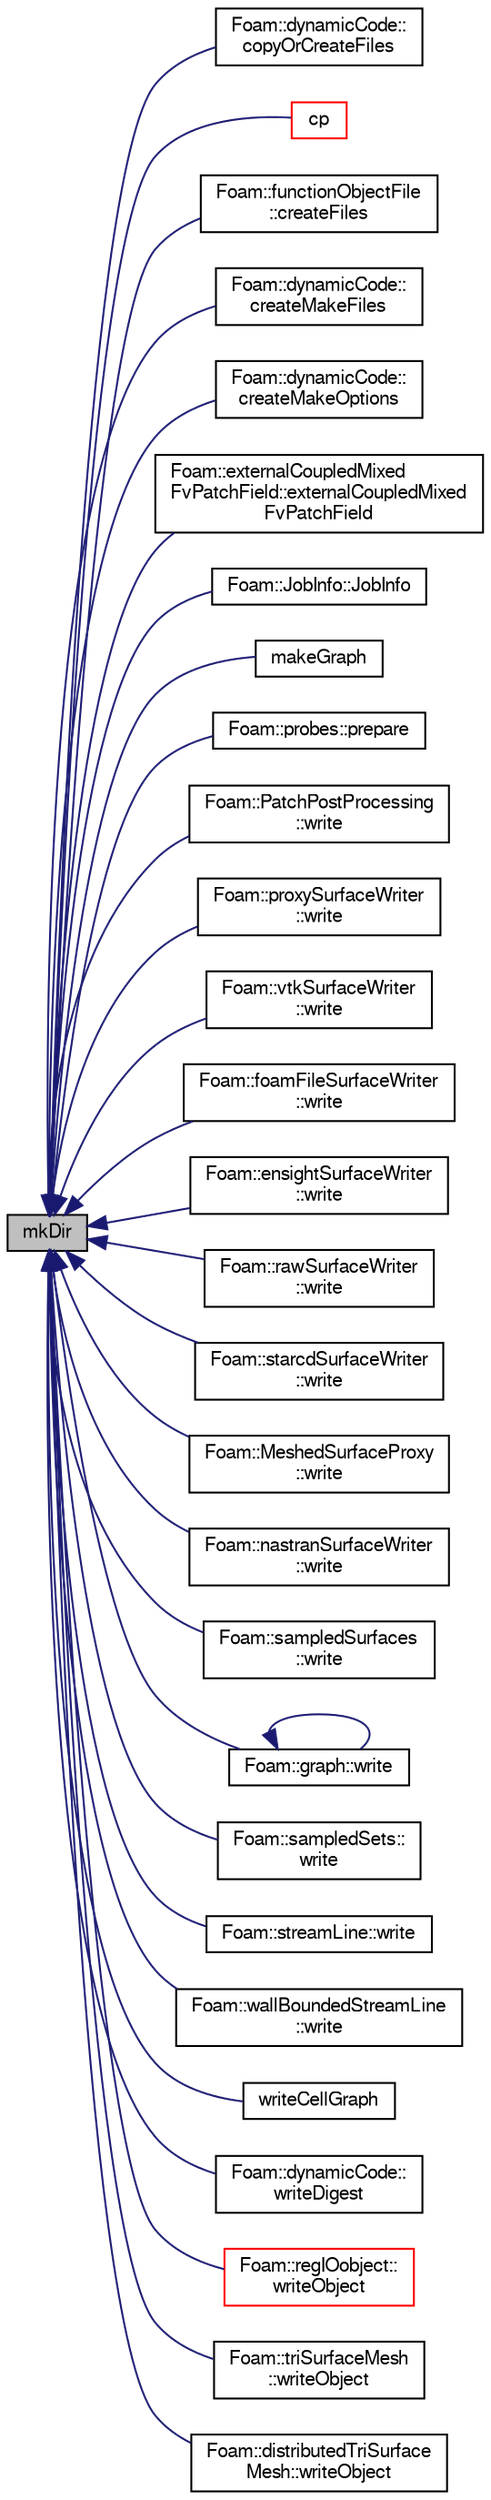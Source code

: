 digraph "mkDir"
{
  bgcolor="transparent";
  edge [fontname="FreeSans",fontsize="10",labelfontname="FreeSans",labelfontsize="10"];
  node [fontname="FreeSans",fontsize="10",shape=record];
  rankdir="LR";
  Node1 [label="mkDir",height=0.2,width=0.4,color="black", fillcolor="grey75", style="filled" fontcolor="black"];
  Node1 -> Node2 [dir="back",color="midnightblue",fontsize="10",style="solid",fontname="FreeSans"];
  Node2 [label="Foam::dynamicCode::\lcopyOrCreateFiles",height=0.2,width=0.4,color="black",URL="$a00573.html#aafdce80d9c7bfe4288158f3804c5cd53",tooltip="Copy/create files prior to compilation. "];
  Node1 -> Node3 [dir="back",color="midnightblue",fontsize="10",style="solid",fontname="FreeSans"];
  Node3 [label="cp",height=0.2,width=0.4,color="red",URL="$a10237.html#a90b626bb0848617906ac62a5570c010f",tooltip="Copy, recursively if necessary, the source to the destination. "];
  Node1 -> Node4 [dir="back",color="midnightblue",fontsize="10",style="solid",fontname="FreeSans"];
  Node4 [label="Foam::functionObjectFile\l::createFiles",height=0.2,width=0.4,color="black",URL="$a00843.html#a2d6c3afdb1f10dce6be9079532be0091",tooltip="Create the output file. "];
  Node1 -> Node5 [dir="back",color="midnightblue",fontsize="10",style="solid",fontname="FreeSans"];
  Node5 [label="Foam::dynamicCode::\lcreateMakeFiles",height=0.2,width=0.4,color="black",URL="$a00573.html#a690da8d74d70b093a7950444b2e8622d",tooltip="Copy/create Make/files prior to compilation. "];
  Node1 -> Node6 [dir="back",color="midnightblue",fontsize="10",style="solid",fontname="FreeSans"];
  Node6 [label="Foam::dynamicCode::\lcreateMakeOptions",height=0.2,width=0.4,color="black",URL="$a00573.html#a91d5b400fe8a63c9a7cbf2434c587d56",tooltip="Copy/create Make/options prior to compilation. "];
  Node1 -> Node7 [dir="back",color="midnightblue",fontsize="10",style="solid",fontname="FreeSans"];
  Node7 [label="Foam::externalCoupledMixed\lFvPatchField::externalCoupledMixed\lFvPatchField",height=0.2,width=0.4,color="black",URL="$a00684.html#aa17f0a1f20991f720081b3b219743294",tooltip="Construct from patch, internal field and dictionary. "];
  Node1 -> Node8 [dir="back",color="midnightblue",fontsize="10",style="solid",fontname="FreeSans"];
  Node8 [label="Foam::JobInfo::JobInfo",height=0.2,width=0.4,color="black",URL="$a01181.html#a37755ec761ec7d5d5d4b23a980f78097",tooltip="Construct null. "];
  Node1 -> Node9 [dir="back",color="midnightblue",fontsize="10",style="solid",fontname="FreeSans"];
  Node9 [label="makeGraph",height=0.2,width=0.4,color="black",URL="$a10237.html#aa4579306824960aa272da47319233413"];
  Node1 -> Node10 [dir="back",color="midnightblue",fontsize="10",style="solid",fontname="FreeSans"];
  Node10 [label="Foam::probes::prepare",height=0.2,width=0.4,color="black",URL="$a01918.html#a5e55cd815681cedddeb894b90ef68173",tooltip="Classify field type and Open/close file streams,. "];
  Node1 -> Node11 [dir="back",color="midnightblue",fontsize="10",style="solid",fontname="FreeSans"];
  Node11 [label="Foam::PatchPostProcessing\l::write",height=0.2,width=0.4,color="black",URL="$a01757.html#aac759501cf6c7895a70eecbef0226ae1",tooltip="Write post-processing info. "];
  Node1 -> Node12 [dir="back",color="midnightblue",fontsize="10",style="solid",fontname="FreeSans"];
  Node12 [label="Foam::proxySurfaceWriter\l::write",height=0.2,width=0.4,color="black",URL="$a01948.html#ad5913f94e1297015c7ff49f70e093fe4",tooltip="Write single surface geometry to file. "];
  Node1 -> Node13 [dir="back",color="midnightblue",fontsize="10",style="solid",fontname="FreeSans"];
  Node13 [label="Foam::vtkSurfaceWriter\l::write",height=0.2,width=0.4,color="black",URL="$a02746.html#ad5913f94e1297015c7ff49f70e093fe4",tooltip="Write single surface geometry to file. "];
  Node1 -> Node14 [dir="back",color="midnightblue",fontsize="10",style="solid",fontname="FreeSans"];
  Node14 [label="Foam::foamFileSurfaceWriter\l::write",height=0.2,width=0.4,color="black",URL="$a00826.html#ad5913f94e1297015c7ff49f70e093fe4",tooltip="Write single surface geometry to file. "];
  Node1 -> Node15 [dir="back",color="midnightblue",fontsize="10",style="solid",fontname="FreeSans"];
  Node15 [label="Foam::ensightSurfaceWriter\l::write",height=0.2,width=0.4,color="black",URL="$a00637.html#ad5913f94e1297015c7ff49f70e093fe4",tooltip="Write single surface geometry to file. "];
  Node1 -> Node16 [dir="back",color="midnightblue",fontsize="10",style="solid",fontname="FreeSans"];
  Node16 [label="Foam::rawSurfaceWriter\l::write",height=0.2,width=0.4,color="black",URL="$a02014.html#ad5913f94e1297015c7ff49f70e093fe4",tooltip="Write single surface geometry to file. "];
  Node1 -> Node17 [dir="back",color="midnightblue",fontsize="10",style="solid",fontname="FreeSans"];
  Node17 [label="Foam::starcdSurfaceWriter\l::write",height=0.2,width=0.4,color="black",URL="$a02366.html#ad5913f94e1297015c7ff49f70e093fe4",tooltip="Write single surface geometry to file. "];
  Node1 -> Node18 [dir="back",color="midnightblue",fontsize="10",style="solid",fontname="FreeSans"];
  Node18 [label="Foam::MeshedSurfaceProxy\l::write",height=0.2,width=0.4,color="black",URL="$a01424.html#a88474a581f2965b69efe09bd143a9900",tooltip="Write to database. "];
  Node1 -> Node19 [dir="back",color="midnightblue",fontsize="10",style="solid",fontname="FreeSans"];
  Node19 [label="Foam::nastranSurfaceWriter\l::write",height=0.2,width=0.4,color="black",URL="$a01527.html#ad5913f94e1297015c7ff49f70e093fe4",tooltip="Write single surface geometry to file. "];
  Node1 -> Node20 [dir="back",color="midnightblue",fontsize="10",style="solid",fontname="FreeSans"];
  Node20 [label="Foam::sampledSurfaces\l::write",height=0.2,width=0.4,color="black",URL="$a02171.html#aac759501cf6c7895a70eecbef0226ae1",tooltip="Sample and write. "];
  Node1 -> Node21 [dir="back",color="midnightblue",fontsize="10",style="solid",fontname="FreeSans"];
  Node21 [label="Foam::graph::write",height=0.2,width=0.4,color="black",URL="$a00920.html#ad8659421820fa0abf1bbe55ebdf73ad0",tooltip="Write graph to file in given path, name and format. "];
  Node21 -> Node21 [dir="back",color="midnightblue",fontsize="10",style="solid",fontname="FreeSans"];
  Node1 -> Node22 [dir="back",color="midnightblue",fontsize="10",style="solid",fontname="FreeSans"];
  Node22 [label="Foam::sampledSets::\lwrite",height=0.2,width=0.4,color="black",URL="$a02169.html#aac759501cf6c7895a70eecbef0226ae1",tooltip="Sample and write. "];
  Node1 -> Node23 [dir="back",color="midnightblue",fontsize="10",style="solid",fontname="FreeSans"];
  Node23 [label="Foam::streamLine::write",height=0.2,width=0.4,color="black",URL="$a02386.html#aac759501cf6c7895a70eecbef0226ae1",tooltip="Calculate the field average data and write. "];
  Node1 -> Node24 [dir="back",color="midnightblue",fontsize="10",style="solid",fontname="FreeSans"];
  Node24 [label="Foam::wallBoundedStreamLine\l::write",height=0.2,width=0.4,color="black",URL="$a02753.html#aac759501cf6c7895a70eecbef0226ae1",tooltip="Calculate the field average data and write. "];
  Node1 -> Node25 [dir="back",color="midnightblue",fontsize="10",style="solid",fontname="FreeSans"];
  Node25 [label="writeCellGraph",height=0.2,width=0.4,color="black",URL="$a10237.html#a547c50592023b35182f707df90797abb"];
  Node1 -> Node26 [dir="back",color="midnightblue",fontsize="10",style="solid",fontname="FreeSans"];
  Node26 [label="Foam::dynamicCode::\lwriteDigest",height=0.2,width=0.4,color="black",URL="$a00573.html#a5a15bf3aa52c717e7b395643600b3b7b",tooltip="Write digest to Make/SHA1Digest. "];
  Node1 -> Node27 [dir="back",color="midnightblue",fontsize="10",style="solid",fontname="FreeSans"];
  Node27 [label="Foam::regIOobject::\lwriteObject",height=0.2,width=0.4,color="red",URL="$a02084.html#a25cce2a2cb8ccf489894549d23b116c8",tooltip="Write using given format, version and compression. "];
  Node1 -> Node28 [dir="back",color="midnightblue",fontsize="10",style="solid",fontname="FreeSans"];
  Node28 [label="Foam::triSurfaceMesh\l::writeObject",height=0.2,width=0.4,color="black",URL="$a02611.html#aa4d5557147f7b9288cfbf5222d503307",tooltip="Write using given format, version and compression. "];
  Node1 -> Node29 [dir="back",color="midnightblue",fontsize="10",style="solid",fontname="FreeSans"];
  Node29 [label="Foam::distributedTriSurface\lMesh::writeObject",height=0.2,width=0.4,color="black",URL="$a00537.html#aa4d5557147f7b9288cfbf5222d503307",tooltip="Write using given format, version and compression. "];
}
